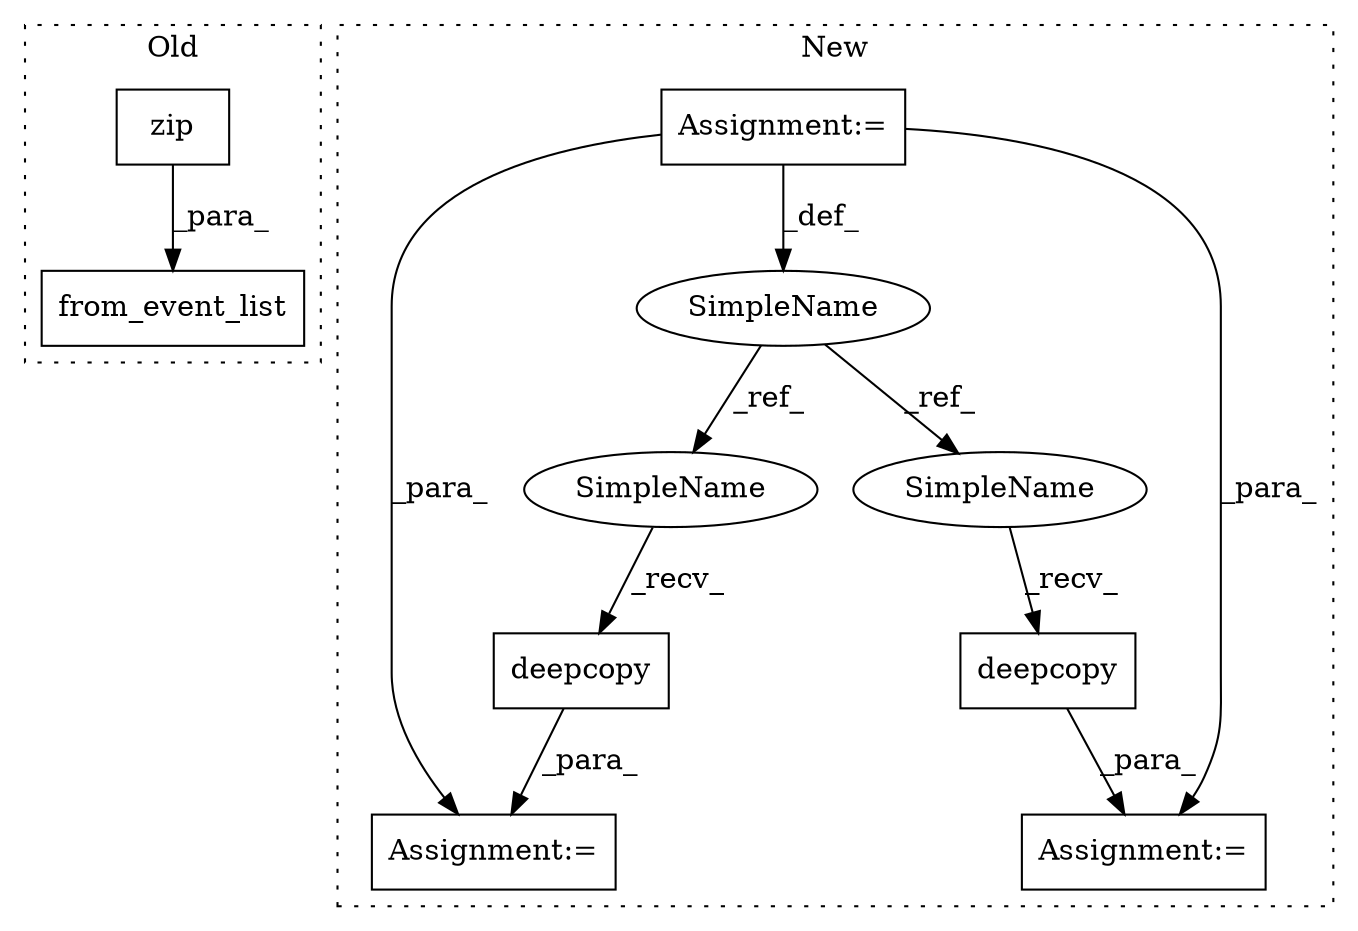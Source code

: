 digraph G {
subgraph cluster0 {
1 [label="zip" a="32" s="2463,2493" l="4,1" shape="box"];
3 [label="from_event_list" a="32" s="2447,2494" l="16,1" shape="box"];
label = "Old";
style="dotted";
}
subgraph cluster1 {
2 [label="deepcopy" a="32" s="2537,2552" l="9,1" shape="box"];
4 [label="SimpleName" a="42" s="2174" l="4" shape="ellipse"];
5 [label="deepcopy" a="32" s="2580,2595" l="9,1" shape="box"];
6 [label="Assignment:=" a="7" s="2174" l="4" shape="box"];
7 [label="Assignment:=" a="7" s="2574" l="1" shape="box"];
8 [label="Assignment:=" a="7" s="2531" l="1" shape="box"];
9 [label="SimpleName" a="42" s="2532" l="4" shape="ellipse"];
10 [label="SimpleName" a="42" s="2575" l="4" shape="ellipse"];
label = "New";
style="dotted";
}
1 -> 3 [label="_para_"];
2 -> 8 [label="_para_"];
4 -> 9 [label="_ref_"];
4 -> 10 [label="_ref_"];
5 -> 7 [label="_para_"];
6 -> 4 [label="_def_"];
6 -> 7 [label="_para_"];
6 -> 8 [label="_para_"];
9 -> 2 [label="_recv_"];
10 -> 5 [label="_recv_"];
}